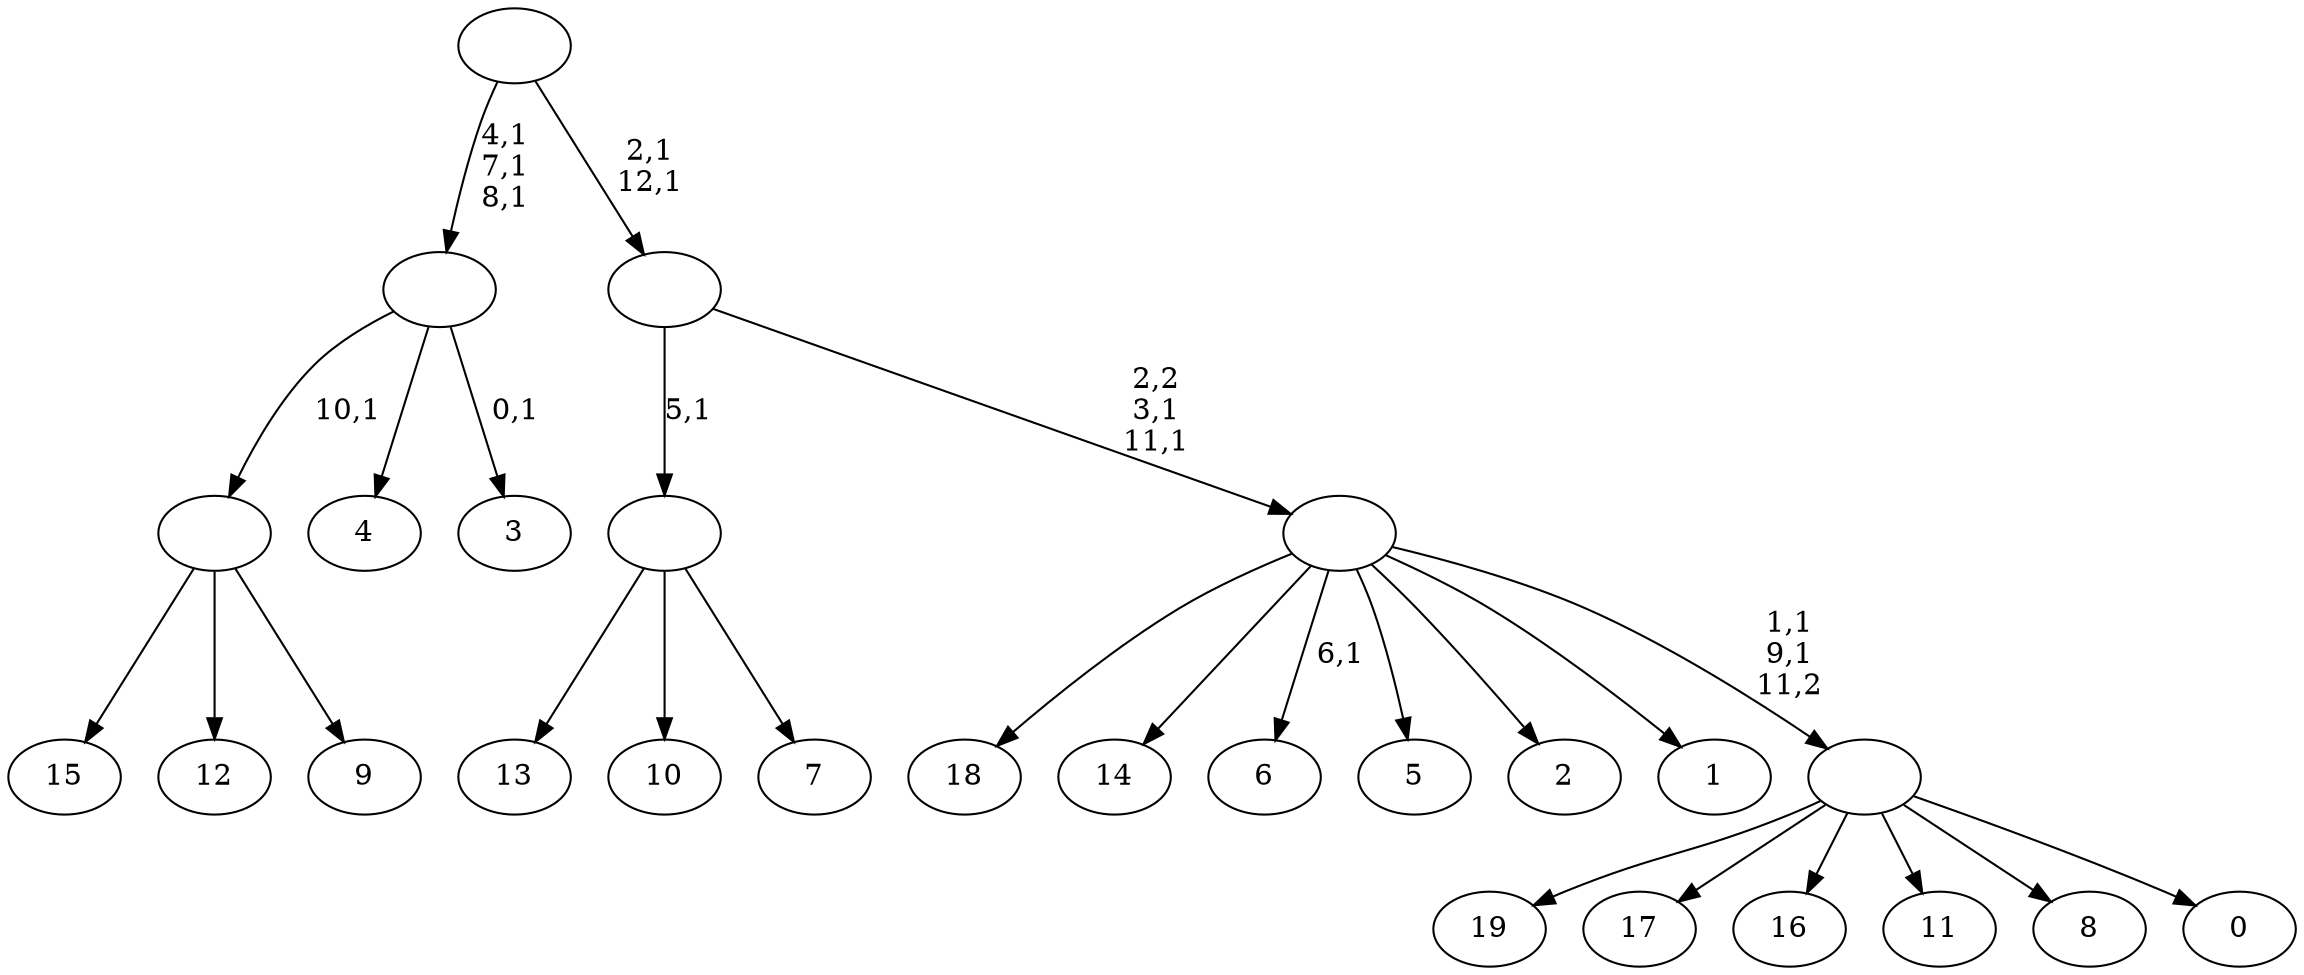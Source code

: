 digraph T {
	33 [label="19"]
	32 [label="18"]
	31 [label="17"]
	30 [label="16"]
	29 [label="15"]
	28 [label="14"]
	27 [label="13"]
	26 [label="12"]
	25 [label="11"]
	24 [label="10"]
	23 [label="9"]
	22 [label=""]
	21 [label="8"]
	20 [label="7"]
	19 [label=""]
	18 [label="6"]
	16 [label="5"]
	15 [label="4"]
	14 [label="3"]
	12 [label=""]
	9 [label="2"]
	8 [label="1"]
	7 [label="0"]
	6 [label=""]
	4 [label=""]
	2 [label=""]
	0 [label=""]
	22 -> 29 [label=""]
	22 -> 26 [label=""]
	22 -> 23 [label=""]
	19 -> 27 [label=""]
	19 -> 24 [label=""]
	19 -> 20 [label=""]
	12 -> 14 [label="0,1"]
	12 -> 22 [label="10,1"]
	12 -> 15 [label=""]
	6 -> 33 [label=""]
	6 -> 31 [label=""]
	6 -> 30 [label=""]
	6 -> 25 [label=""]
	6 -> 21 [label=""]
	6 -> 7 [label=""]
	4 -> 6 [label="1,1\n9,1\n11,2"]
	4 -> 18 [label="6,1"]
	4 -> 32 [label=""]
	4 -> 28 [label=""]
	4 -> 16 [label=""]
	4 -> 9 [label=""]
	4 -> 8 [label=""]
	2 -> 4 [label="2,2\n3,1\n11,1"]
	2 -> 19 [label="5,1"]
	0 -> 2 [label="2,1\n12,1"]
	0 -> 12 [label="4,1\n7,1\n8,1"]
}
